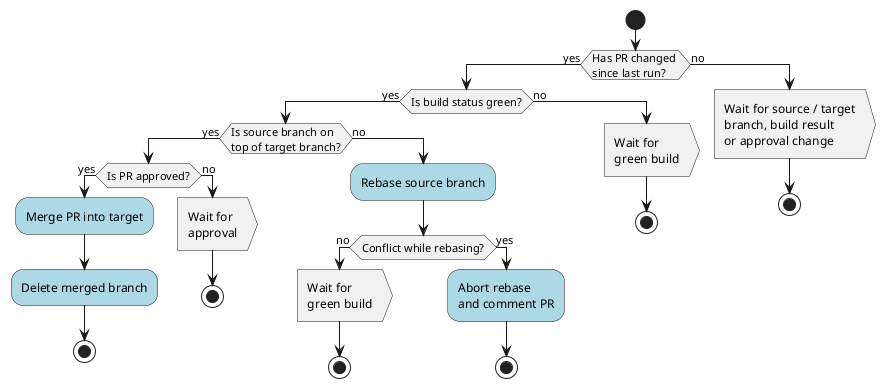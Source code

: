 @startuml
start

if (Has PR changed \nsince last run?) then (yes)

  if (Is build status green?) then (yes)

    if (Is source branch on\ntop of target branch?) then (yes)
      if (Is PR approved?) then (yes)
        #lightblue:Merge PR into target;
        #lightblue:Delete merged branch;
        stop
      else (no)
        :Wait for
        approval>
        stop
      endif

    else(no)
      #lightblue:Rebase source branch;
      if (Conflict while rebasing?) then (no)
        :Wait for
        green build>
        stop
      else(yes)
        #lightblue:Abort rebase
        and comment PR;
        stop
      endif
    endif

  else(no)
    :Wait for
    green build>
    stop
  endif

else(no)
  :Wait for source / target
  branch, build result
  or approval change>
  stop
endif

@enduml
